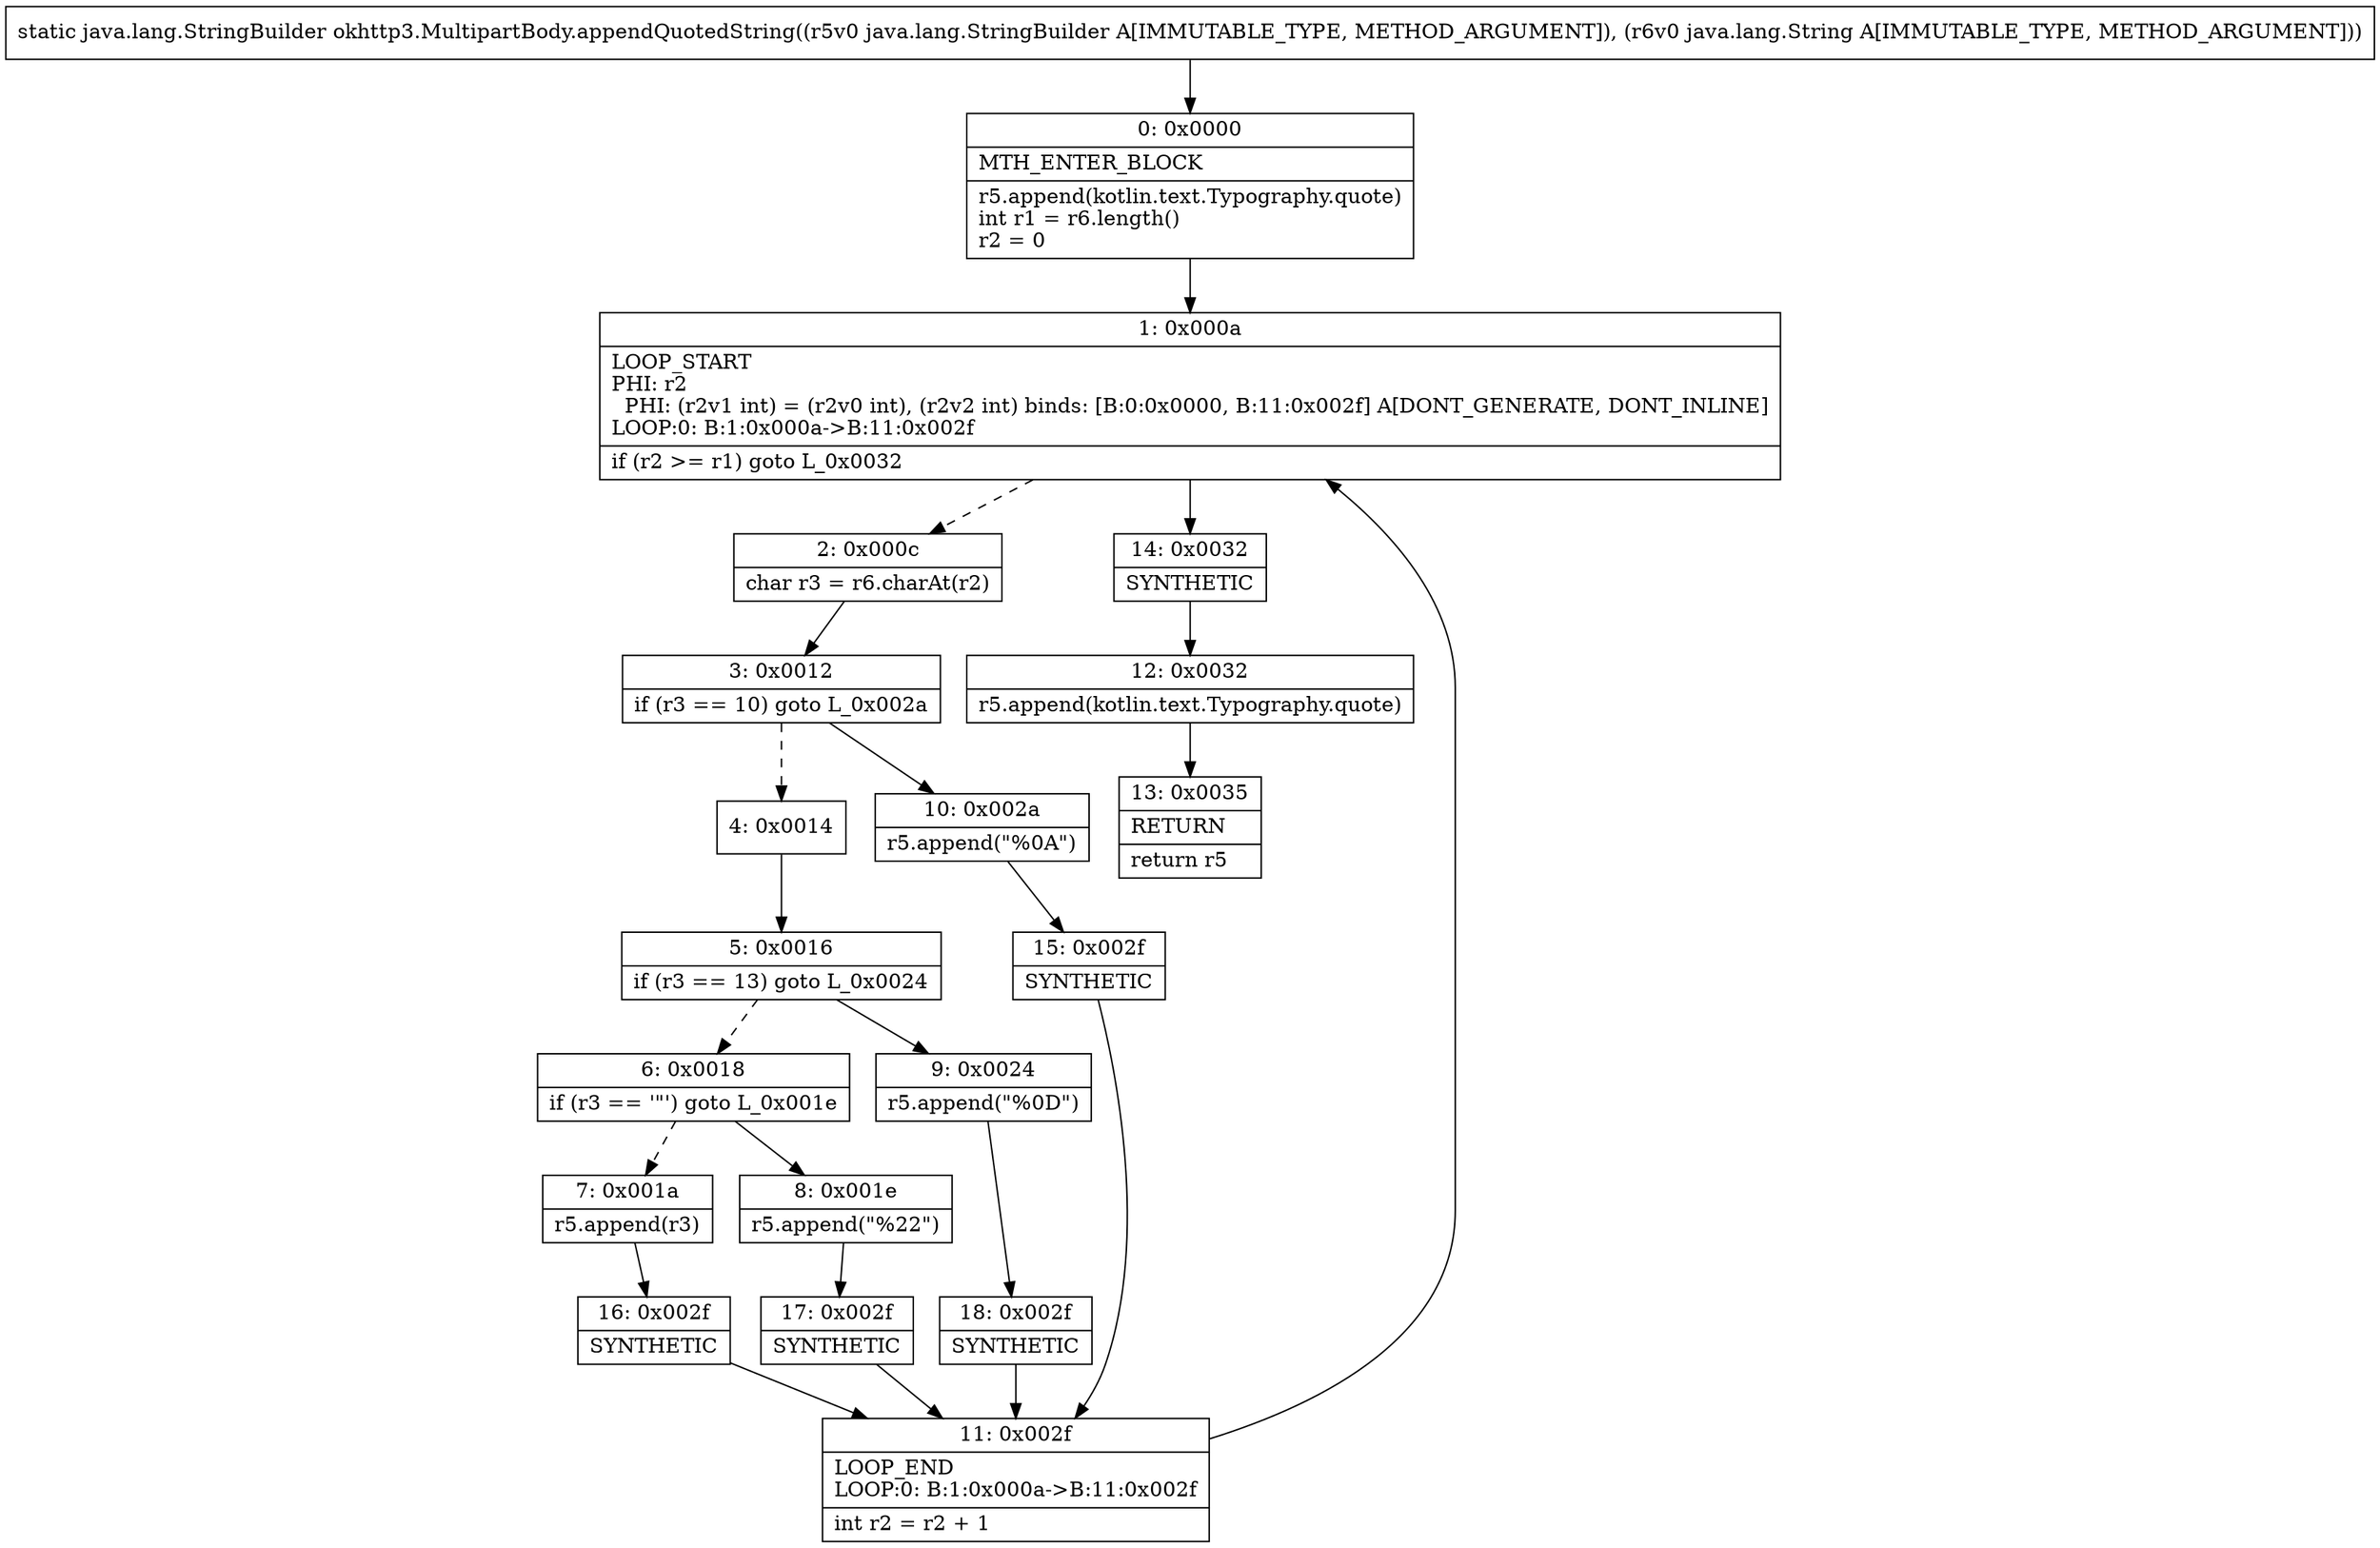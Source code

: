 digraph "CFG forokhttp3.MultipartBody.appendQuotedString(Ljava\/lang\/StringBuilder;Ljava\/lang\/String;)Ljava\/lang\/StringBuilder;" {
Node_0 [shape=record,label="{0\:\ 0x0000|MTH_ENTER_BLOCK\l|r5.append(kotlin.text.Typography.quote)\lint r1 = r6.length()\lr2 = 0\l}"];
Node_1 [shape=record,label="{1\:\ 0x000a|LOOP_START\lPHI: r2 \l  PHI: (r2v1 int) = (r2v0 int), (r2v2 int) binds: [B:0:0x0000, B:11:0x002f] A[DONT_GENERATE, DONT_INLINE]\lLOOP:0: B:1:0x000a\-\>B:11:0x002f\l|if (r2 \>= r1) goto L_0x0032\l}"];
Node_2 [shape=record,label="{2\:\ 0x000c|char r3 = r6.charAt(r2)\l}"];
Node_3 [shape=record,label="{3\:\ 0x0012|if (r3 == 10) goto L_0x002a\l}"];
Node_4 [shape=record,label="{4\:\ 0x0014}"];
Node_5 [shape=record,label="{5\:\ 0x0016|if (r3 == 13) goto L_0x0024\l}"];
Node_6 [shape=record,label="{6\:\ 0x0018|if (r3 == '\"') goto L_0x001e\l}"];
Node_7 [shape=record,label="{7\:\ 0x001a|r5.append(r3)\l}"];
Node_8 [shape=record,label="{8\:\ 0x001e|r5.append(\"%22\")\l}"];
Node_9 [shape=record,label="{9\:\ 0x0024|r5.append(\"%0D\")\l}"];
Node_10 [shape=record,label="{10\:\ 0x002a|r5.append(\"%0A\")\l}"];
Node_11 [shape=record,label="{11\:\ 0x002f|LOOP_END\lLOOP:0: B:1:0x000a\-\>B:11:0x002f\l|int r2 = r2 + 1\l}"];
Node_12 [shape=record,label="{12\:\ 0x0032|r5.append(kotlin.text.Typography.quote)\l}"];
Node_13 [shape=record,label="{13\:\ 0x0035|RETURN\l|return r5\l}"];
Node_14 [shape=record,label="{14\:\ 0x0032|SYNTHETIC\l}"];
Node_15 [shape=record,label="{15\:\ 0x002f|SYNTHETIC\l}"];
Node_16 [shape=record,label="{16\:\ 0x002f|SYNTHETIC\l}"];
Node_17 [shape=record,label="{17\:\ 0x002f|SYNTHETIC\l}"];
Node_18 [shape=record,label="{18\:\ 0x002f|SYNTHETIC\l}"];
MethodNode[shape=record,label="{static java.lang.StringBuilder okhttp3.MultipartBody.appendQuotedString((r5v0 java.lang.StringBuilder A[IMMUTABLE_TYPE, METHOD_ARGUMENT]), (r6v0 java.lang.String A[IMMUTABLE_TYPE, METHOD_ARGUMENT])) }"];
MethodNode -> Node_0;
Node_0 -> Node_1;
Node_1 -> Node_2[style=dashed];
Node_1 -> Node_14;
Node_2 -> Node_3;
Node_3 -> Node_4[style=dashed];
Node_3 -> Node_10;
Node_4 -> Node_5;
Node_5 -> Node_6[style=dashed];
Node_5 -> Node_9;
Node_6 -> Node_7[style=dashed];
Node_6 -> Node_8;
Node_7 -> Node_16;
Node_8 -> Node_17;
Node_9 -> Node_18;
Node_10 -> Node_15;
Node_11 -> Node_1;
Node_12 -> Node_13;
Node_14 -> Node_12;
Node_15 -> Node_11;
Node_16 -> Node_11;
Node_17 -> Node_11;
Node_18 -> Node_11;
}

